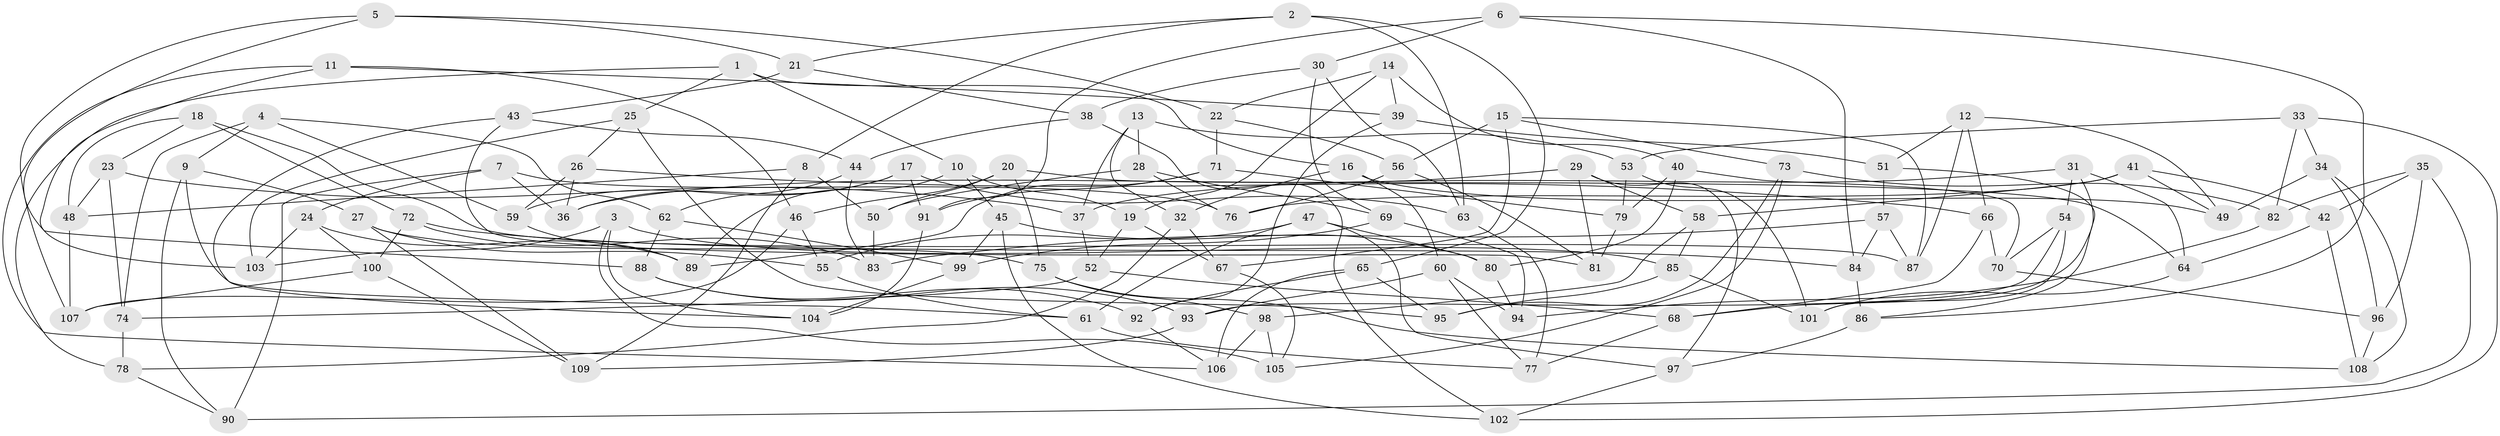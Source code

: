 // coarse degree distribution, {10: 0.06153846153846154, 6: 0.26153846153846155, 7: 0.046153846153846156, 8: 0.046153846153846156, 4: 0.5384615384615384, 5: 0.03076923076923077, 3: 0.015384615384615385}
// Generated by graph-tools (version 1.1) at 2025/20/03/04/25 18:20:31]
// undirected, 109 vertices, 218 edges
graph export_dot {
graph [start="1"]
  node [color=gray90,style=filled];
  1;
  2;
  3;
  4;
  5;
  6;
  7;
  8;
  9;
  10;
  11;
  12;
  13;
  14;
  15;
  16;
  17;
  18;
  19;
  20;
  21;
  22;
  23;
  24;
  25;
  26;
  27;
  28;
  29;
  30;
  31;
  32;
  33;
  34;
  35;
  36;
  37;
  38;
  39;
  40;
  41;
  42;
  43;
  44;
  45;
  46;
  47;
  48;
  49;
  50;
  51;
  52;
  53;
  54;
  55;
  56;
  57;
  58;
  59;
  60;
  61;
  62;
  63;
  64;
  65;
  66;
  67;
  68;
  69;
  70;
  71;
  72;
  73;
  74;
  75;
  76;
  77;
  78;
  79;
  80;
  81;
  82;
  83;
  84;
  85;
  86;
  87;
  88;
  89;
  90;
  91;
  92;
  93;
  94;
  95;
  96;
  97;
  98;
  99;
  100;
  101;
  102;
  103;
  104;
  105;
  106;
  107;
  108;
  109;
  1 -- 25;
  1 -- 16;
  1 -- 10;
  1 -- 78;
  2 -- 21;
  2 -- 8;
  2 -- 63;
  2 -- 65;
  3 -- 105;
  3 -- 103;
  3 -- 85;
  3 -- 104;
  4 -- 59;
  4 -- 62;
  4 -- 9;
  4 -- 74;
  5 -- 88;
  5 -- 21;
  5 -- 22;
  5 -- 107;
  6 -- 84;
  6 -- 30;
  6 -- 86;
  6 -- 91;
  7 -- 76;
  7 -- 90;
  7 -- 24;
  7 -- 36;
  8 -- 109;
  8 -- 48;
  8 -- 50;
  9 -- 90;
  9 -- 27;
  9 -- 61;
  10 -- 45;
  10 -- 89;
  10 -- 19;
  11 -- 103;
  11 -- 46;
  11 -- 39;
  11 -- 106;
  12 -- 66;
  12 -- 51;
  12 -- 87;
  12 -- 49;
  13 -- 32;
  13 -- 53;
  13 -- 28;
  13 -- 37;
  14 -- 40;
  14 -- 19;
  14 -- 22;
  14 -- 39;
  15 -- 87;
  15 -- 67;
  15 -- 56;
  15 -- 73;
  16 -- 49;
  16 -- 60;
  16 -- 32;
  17 -- 63;
  17 -- 36;
  17 -- 91;
  17 -- 59;
  18 -- 48;
  18 -- 23;
  18 -- 72;
  18 -- 87;
  19 -- 67;
  19 -- 52;
  20 -- 46;
  20 -- 50;
  20 -- 64;
  20 -- 75;
  21 -- 38;
  21 -- 43;
  22 -- 71;
  22 -- 56;
  23 -- 48;
  23 -- 37;
  23 -- 74;
  24 -- 89;
  24 -- 100;
  24 -- 103;
  25 -- 95;
  25 -- 26;
  25 -- 103;
  26 -- 66;
  26 -- 59;
  26 -- 36;
  27 -- 75;
  27 -- 109;
  27 -- 55;
  28 -- 50;
  28 -- 69;
  28 -- 76;
  29 -- 36;
  29 -- 81;
  29 -- 97;
  29 -- 58;
  30 -- 38;
  30 -- 63;
  30 -- 69;
  31 -- 68;
  31 -- 64;
  31 -- 37;
  31 -- 54;
  32 -- 67;
  32 -- 78;
  33 -- 53;
  33 -- 82;
  33 -- 34;
  33 -- 102;
  34 -- 108;
  34 -- 96;
  34 -- 49;
  35 -- 42;
  35 -- 90;
  35 -- 82;
  35 -- 96;
  37 -- 52;
  38 -- 102;
  38 -- 44;
  39 -- 51;
  39 -- 92;
  40 -- 79;
  40 -- 70;
  40 -- 80;
  41 -- 42;
  41 -- 49;
  41 -- 58;
  41 -- 76;
  42 -- 108;
  42 -- 64;
  43 -- 81;
  43 -- 104;
  43 -- 44;
  44 -- 62;
  44 -- 83;
  45 -- 99;
  45 -- 80;
  45 -- 102;
  46 -- 55;
  46 -- 107;
  47 -- 97;
  47 -- 80;
  47 -- 61;
  47 -- 55;
  48 -- 107;
  50 -- 83;
  51 -- 57;
  51 -- 86;
  52 -- 68;
  52 -- 74;
  53 -- 79;
  53 -- 101;
  54 -- 70;
  54 -- 101;
  54 -- 93;
  55 -- 61;
  56 -- 76;
  56 -- 81;
  57 -- 83;
  57 -- 87;
  57 -- 84;
  58 -- 85;
  58 -- 98;
  59 -- 89;
  60 -- 93;
  60 -- 94;
  60 -- 77;
  61 -- 77;
  62 -- 88;
  62 -- 99;
  63 -- 77;
  64 -- 101;
  65 -- 106;
  65 -- 95;
  65 -- 92;
  66 -- 70;
  66 -- 68;
  67 -- 105;
  68 -- 77;
  69 -- 99;
  69 -- 94;
  70 -- 96;
  71 -- 79;
  71 -- 89;
  71 -- 91;
  72 -- 100;
  72 -- 84;
  72 -- 83;
  73 -- 105;
  73 -- 82;
  73 -- 95;
  74 -- 78;
  75 -- 108;
  75 -- 98;
  78 -- 90;
  79 -- 81;
  80 -- 94;
  82 -- 94;
  84 -- 86;
  85 -- 101;
  85 -- 95;
  86 -- 97;
  88 -- 93;
  88 -- 92;
  91 -- 104;
  92 -- 106;
  93 -- 109;
  96 -- 108;
  97 -- 102;
  98 -- 106;
  98 -- 105;
  99 -- 104;
  100 -- 109;
  100 -- 107;
}

